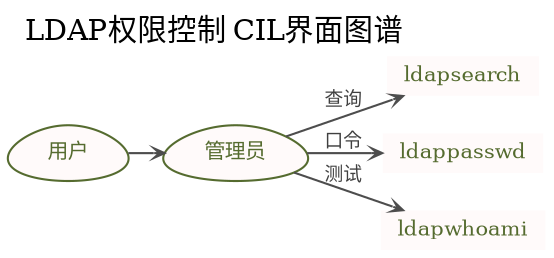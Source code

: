 digraph G4ldapACLinCIL {
    /*全局设定
$ dot -Tpng ldap-acl-cil.dot -o ldap-acl-cil.png
$ neato -Tpng idx-zoomquiet.dot -o idx-zoomquiet.png -Tcmapx -o idx-zoomquiet.map
    */
    graph [label="LDAP权限控制 CIL界面图谱",fontsize=14.0,
        labeljust="l",labelloc="t",center=1,
        ranksep=0.2,center=1,ratio=compress,
        rankdir=LR,
        ];

    node[fontsize=10.0,height=0.1,
        style=filled,fillcolor=snow,
        color=darkolivegreen,fontcolor=darkolivegreen,
        shape=plaintext,
        ];

    edge [fontsize=9.0,fontcolor=yellowgreen,
        fontcolor=gray25,
        color=gray30,
        arrowsize=0.5,arrowhead=vee,arrowtail=none,
        ];

    /*图元声明
    LighttpdM [label="Lighttpd主服",shape=tab];
    */
    User [label="用户",shape=egg];
    Admin [label="管理员",shape=egg];
    /*图例关系*/
    User->Admin;
        Admin->ldapsearch [label="查询"];
        Admin->ldappasswd [label="口令"];
        Admin->ldapwhoami [label="测试"];
}

